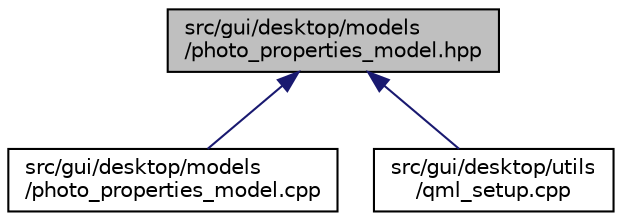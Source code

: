 digraph "src/gui/desktop/models/photo_properties_model.hpp"
{
 // LATEX_PDF_SIZE
  edge [fontname="Helvetica",fontsize="10",labelfontname="Helvetica",labelfontsize="10"];
  node [fontname="Helvetica",fontsize="10",shape=record];
  Node1 [label="src/gui/desktop/models\l/photo_properties_model.hpp",height=0.2,width=0.4,color="black", fillcolor="grey75", style="filled", fontcolor="black",tooltip=" "];
  Node1 -> Node2 [dir="back",color="midnightblue",fontsize="10",style="solid",fontname="Helvetica"];
  Node2 [label="src/gui/desktop/models\l/photo_properties_model.cpp",height=0.2,width=0.4,color="black", fillcolor="white", style="filled",URL="$photo__properties__model_8cpp.html",tooltip=" "];
  Node1 -> Node3 [dir="back",color="midnightblue",fontsize="10",style="solid",fontname="Helvetica"];
  Node3 [label="src/gui/desktop/utils\l/qml_setup.cpp",height=0.2,width=0.4,color="black", fillcolor="white", style="filled",URL="$qml__setup_8cpp.html",tooltip=" "];
}
